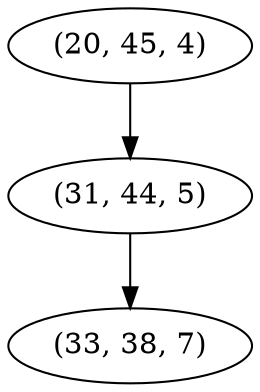 digraph tree {
    "(20, 45, 4)";
    "(31, 44, 5)";
    "(33, 38, 7)";
    "(20, 45, 4)" -> "(31, 44, 5)";
    "(31, 44, 5)" -> "(33, 38, 7)";
}
